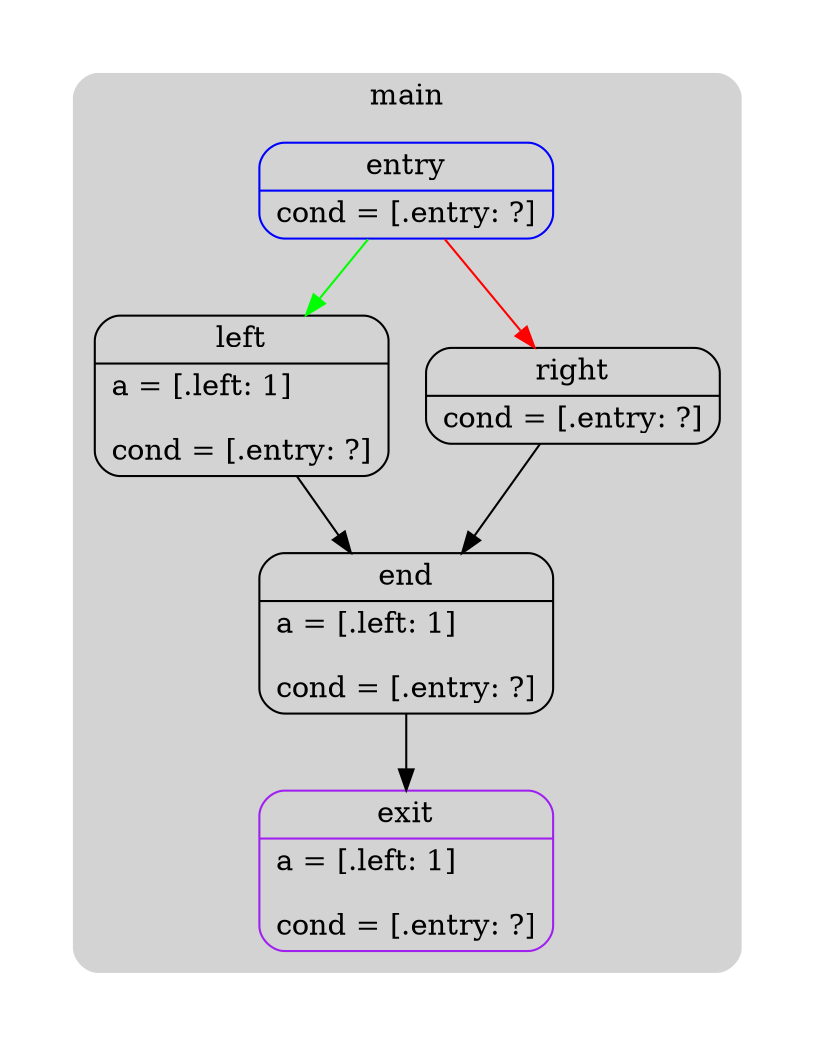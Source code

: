 digraph G {
  compound=true
  subgraph cluster_ {
    peripheries=0
    subgraph cluster_0_wrapper {
      peripheries=0
      margin=15
      subgraph cluster_0 {
        label="main"
        color=darkgray
        style=rounded
        bgcolor=lightgray
        margin=10
        cluster_0_0[label="{entry|cond = [.entry: ?]\l}",shape=Mrecord,color=blue]
        cluster_0_1[label="{left|a = [.left: 1]\l\lcond = [.entry: ?]\l}",shape=Mrecord,color=black]
        cluster_0_2[label="{right|cond = [.entry: ?]\l}",shape=Mrecord,color=black]
        cluster_0_3[label="{end|a = [.left: 1]\l\lcond = [.entry: ?]\l}",shape=Mrecord,color=black]
        cluster_0_exit[label="{exit|a = [.left: 1]\l\lcond = [.entry: ?]\l}",shape=Mrecord,color=purple]
        cluster_0_0 -> cluster_0_1 [color=green]
        cluster_0_0 -> cluster_0_2 [color=red]
        cluster_0_1 -> cluster_0_3
        cluster_0_2 -> cluster_0_3
        cluster_0_3 -> cluster_0_exit [color=black]
      }
    }
  }
}
